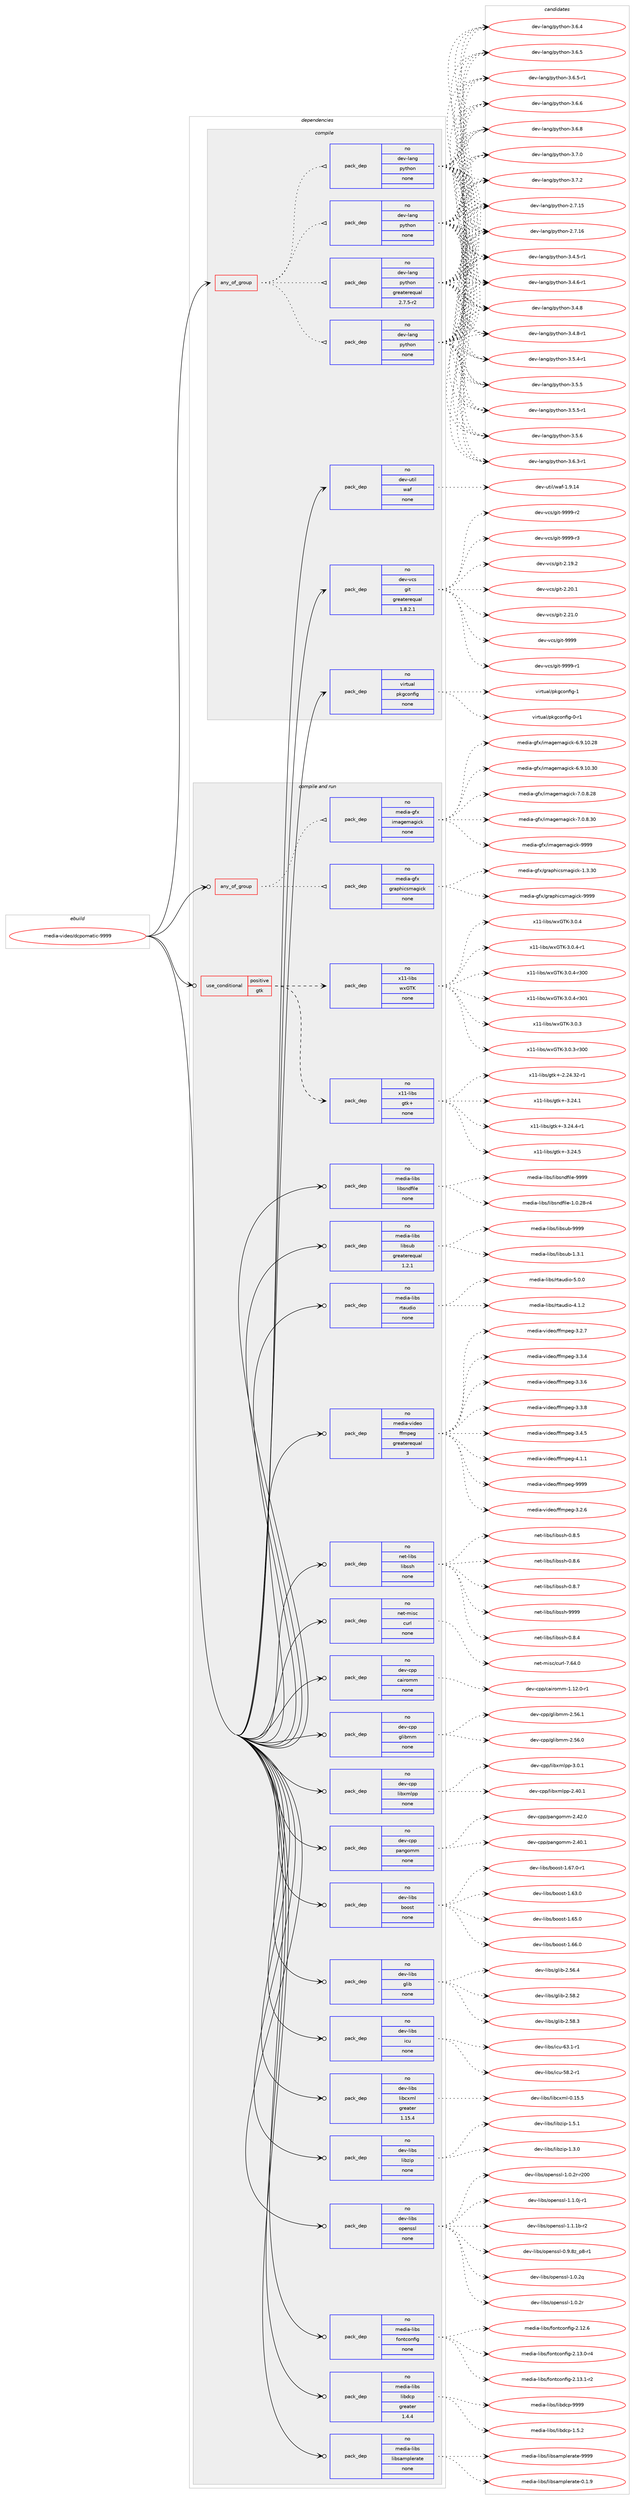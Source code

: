 digraph prolog {

# *************
# Graph options
# *************

newrank=true;
concentrate=true;
compound=true;
graph [rankdir=LR,fontname=Helvetica,fontsize=10,ranksep=1.5];#, ranksep=2.5, nodesep=0.2];
edge  [arrowhead=vee];
node  [fontname=Helvetica,fontsize=10];

# **********
# The ebuild
# **********

subgraph cluster_leftcol {
color=gray;
rank=same;
label=<<i>ebuild</i>>;
id [label="media-video/dcpomatic-9999", color=red, width=4, href="../media-video/dcpomatic-9999.svg"];
}

# ****************
# The dependencies
# ****************

subgraph cluster_midcol {
color=gray;
label=<<i>dependencies</i>>;
subgraph cluster_compile {
fillcolor="#eeeeee";
style=filled;
label=<<i>compile</i>>;
subgraph any25640 {
dependency1635341 [label=<<TABLE BORDER="0" CELLBORDER="1" CELLSPACING="0" CELLPADDING="4"><TR><TD CELLPADDING="10">any_of_group</TD></TR></TABLE>>, shape=none, color=red];subgraph pack1169496 {
dependency1635342 [label=<<TABLE BORDER="0" CELLBORDER="1" CELLSPACING="0" CELLPADDING="4" WIDTH="220"><TR><TD ROWSPAN="6" CELLPADDING="30">pack_dep</TD></TR><TR><TD WIDTH="110">no</TD></TR><TR><TD>dev-lang</TD></TR><TR><TD>python</TD></TR><TR><TD>none</TD></TR><TR><TD></TD></TR></TABLE>>, shape=none, color=blue];
}
dependency1635341:e -> dependency1635342:w [weight=20,style="dotted",arrowhead="oinv"];
subgraph pack1169497 {
dependency1635343 [label=<<TABLE BORDER="0" CELLBORDER="1" CELLSPACING="0" CELLPADDING="4" WIDTH="220"><TR><TD ROWSPAN="6" CELLPADDING="30">pack_dep</TD></TR><TR><TD WIDTH="110">no</TD></TR><TR><TD>dev-lang</TD></TR><TR><TD>python</TD></TR><TR><TD>none</TD></TR><TR><TD></TD></TR></TABLE>>, shape=none, color=blue];
}
dependency1635341:e -> dependency1635343:w [weight=20,style="dotted",arrowhead="oinv"];
subgraph pack1169498 {
dependency1635344 [label=<<TABLE BORDER="0" CELLBORDER="1" CELLSPACING="0" CELLPADDING="4" WIDTH="220"><TR><TD ROWSPAN="6" CELLPADDING="30">pack_dep</TD></TR><TR><TD WIDTH="110">no</TD></TR><TR><TD>dev-lang</TD></TR><TR><TD>python</TD></TR><TR><TD>none</TD></TR><TR><TD></TD></TR></TABLE>>, shape=none, color=blue];
}
dependency1635341:e -> dependency1635344:w [weight=20,style="dotted",arrowhead="oinv"];
subgraph pack1169499 {
dependency1635345 [label=<<TABLE BORDER="0" CELLBORDER="1" CELLSPACING="0" CELLPADDING="4" WIDTH="220"><TR><TD ROWSPAN="6" CELLPADDING="30">pack_dep</TD></TR><TR><TD WIDTH="110">no</TD></TR><TR><TD>dev-lang</TD></TR><TR><TD>python</TD></TR><TR><TD>greaterequal</TD></TR><TR><TD>2.7.5-r2</TD></TR></TABLE>>, shape=none, color=blue];
}
dependency1635341:e -> dependency1635345:w [weight=20,style="dotted",arrowhead="oinv"];
}
id:e -> dependency1635341:w [weight=20,style="solid",arrowhead="vee"];
subgraph pack1169500 {
dependency1635346 [label=<<TABLE BORDER="0" CELLBORDER="1" CELLSPACING="0" CELLPADDING="4" WIDTH="220"><TR><TD ROWSPAN="6" CELLPADDING="30">pack_dep</TD></TR><TR><TD WIDTH="110">no</TD></TR><TR><TD>dev-util</TD></TR><TR><TD>waf</TD></TR><TR><TD>none</TD></TR><TR><TD></TD></TR></TABLE>>, shape=none, color=blue];
}
id:e -> dependency1635346:w [weight=20,style="solid",arrowhead="vee"];
subgraph pack1169501 {
dependency1635347 [label=<<TABLE BORDER="0" CELLBORDER="1" CELLSPACING="0" CELLPADDING="4" WIDTH="220"><TR><TD ROWSPAN="6" CELLPADDING="30">pack_dep</TD></TR><TR><TD WIDTH="110">no</TD></TR><TR><TD>dev-vcs</TD></TR><TR><TD>git</TD></TR><TR><TD>greaterequal</TD></TR><TR><TD>1.8.2.1</TD></TR></TABLE>>, shape=none, color=blue];
}
id:e -> dependency1635347:w [weight=20,style="solid",arrowhead="vee"];
subgraph pack1169502 {
dependency1635348 [label=<<TABLE BORDER="0" CELLBORDER="1" CELLSPACING="0" CELLPADDING="4" WIDTH="220"><TR><TD ROWSPAN="6" CELLPADDING="30">pack_dep</TD></TR><TR><TD WIDTH="110">no</TD></TR><TR><TD>virtual</TD></TR><TR><TD>pkgconfig</TD></TR><TR><TD>none</TD></TR><TR><TD></TD></TR></TABLE>>, shape=none, color=blue];
}
id:e -> dependency1635348:w [weight=20,style="solid",arrowhead="vee"];
}
subgraph cluster_compileandrun {
fillcolor="#eeeeee";
style=filled;
label=<<i>compile and run</i>>;
subgraph any25641 {
dependency1635349 [label=<<TABLE BORDER="0" CELLBORDER="1" CELLSPACING="0" CELLPADDING="4"><TR><TD CELLPADDING="10">any_of_group</TD></TR></TABLE>>, shape=none, color=red];subgraph pack1169503 {
dependency1635350 [label=<<TABLE BORDER="0" CELLBORDER="1" CELLSPACING="0" CELLPADDING="4" WIDTH="220"><TR><TD ROWSPAN="6" CELLPADDING="30">pack_dep</TD></TR><TR><TD WIDTH="110">no</TD></TR><TR><TD>media-gfx</TD></TR><TR><TD>graphicsmagick</TD></TR><TR><TD>none</TD></TR><TR><TD></TD></TR></TABLE>>, shape=none, color=blue];
}
dependency1635349:e -> dependency1635350:w [weight=20,style="dotted",arrowhead="oinv"];
subgraph pack1169504 {
dependency1635351 [label=<<TABLE BORDER="0" CELLBORDER="1" CELLSPACING="0" CELLPADDING="4" WIDTH="220"><TR><TD ROWSPAN="6" CELLPADDING="30">pack_dep</TD></TR><TR><TD WIDTH="110">no</TD></TR><TR><TD>media-gfx</TD></TR><TR><TD>imagemagick</TD></TR><TR><TD>none</TD></TR><TR><TD></TD></TR></TABLE>>, shape=none, color=blue];
}
dependency1635349:e -> dependency1635351:w [weight=20,style="dotted",arrowhead="oinv"];
}
id:e -> dependency1635349:w [weight=20,style="solid",arrowhead="odotvee"];
subgraph cond439435 {
dependency1635352 [label=<<TABLE BORDER="0" CELLBORDER="1" CELLSPACING="0" CELLPADDING="4"><TR><TD ROWSPAN="3" CELLPADDING="10">use_conditional</TD></TR><TR><TD>positive</TD></TR><TR><TD>gtk</TD></TR></TABLE>>, shape=none, color=red];
subgraph pack1169505 {
dependency1635353 [label=<<TABLE BORDER="0" CELLBORDER="1" CELLSPACING="0" CELLPADDING="4" WIDTH="220"><TR><TD ROWSPAN="6" CELLPADDING="30">pack_dep</TD></TR><TR><TD WIDTH="110">no</TD></TR><TR><TD>x11-libs</TD></TR><TR><TD>gtk+</TD></TR><TR><TD>none</TD></TR><TR><TD></TD></TR></TABLE>>, shape=none, color=blue];
}
dependency1635352:e -> dependency1635353:w [weight=20,style="dashed",arrowhead="vee"];
subgraph pack1169506 {
dependency1635354 [label=<<TABLE BORDER="0" CELLBORDER="1" CELLSPACING="0" CELLPADDING="4" WIDTH="220"><TR><TD ROWSPAN="6" CELLPADDING="30">pack_dep</TD></TR><TR><TD WIDTH="110">no</TD></TR><TR><TD>x11-libs</TD></TR><TR><TD>wxGTK</TD></TR><TR><TD>none</TD></TR><TR><TD></TD></TR></TABLE>>, shape=none, color=blue];
}
dependency1635352:e -> dependency1635354:w [weight=20,style="dashed",arrowhead="vee"];
}
id:e -> dependency1635352:w [weight=20,style="solid",arrowhead="odotvee"];
subgraph pack1169507 {
dependency1635355 [label=<<TABLE BORDER="0" CELLBORDER="1" CELLSPACING="0" CELLPADDING="4" WIDTH="220"><TR><TD ROWSPAN="6" CELLPADDING="30">pack_dep</TD></TR><TR><TD WIDTH="110">no</TD></TR><TR><TD>dev-cpp</TD></TR><TR><TD>cairomm</TD></TR><TR><TD>none</TD></TR><TR><TD></TD></TR></TABLE>>, shape=none, color=blue];
}
id:e -> dependency1635355:w [weight=20,style="solid",arrowhead="odotvee"];
subgraph pack1169508 {
dependency1635356 [label=<<TABLE BORDER="0" CELLBORDER="1" CELLSPACING="0" CELLPADDING="4" WIDTH="220"><TR><TD ROWSPAN="6" CELLPADDING="30">pack_dep</TD></TR><TR><TD WIDTH="110">no</TD></TR><TR><TD>dev-cpp</TD></TR><TR><TD>glibmm</TD></TR><TR><TD>none</TD></TR><TR><TD></TD></TR></TABLE>>, shape=none, color=blue];
}
id:e -> dependency1635356:w [weight=20,style="solid",arrowhead="odotvee"];
subgraph pack1169509 {
dependency1635357 [label=<<TABLE BORDER="0" CELLBORDER="1" CELLSPACING="0" CELLPADDING="4" WIDTH="220"><TR><TD ROWSPAN="6" CELLPADDING="30">pack_dep</TD></TR><TR><TD WIDTH="110">no</TD></TR><TR><TD>dev-cpp</TD></TR><TR><TD>libxmlpp</TD></TR><TR><TD>none</TD></TR><TR><TD></TD></TR></TABLE>>, shape=none, color=blue];
}
id:e -> dependency1635357:w [weight=20,style="solid",arrowhead="odotvee"];
subgraph pack1169510 {
dependency1635358 [label=<<TABLE BORDER="0" CELLBORDER="1" CELLSPACING="0" CELLPADDING="4" WIDTH="220"><TR><TD ROWSPAN="6" CELLPADDING="30">pack_dep</TD></TR><TR><TD WIDTH="110">no</TD></TR><TR><TD>dev-cpp</TD></TR><TR><TD>pangomm</TD></TR><TR><TD>none</TD></TR><TR><TD></TD></TR></TABLE>>, shape=none, color=blue];
}
id:e -> dependency1635358:w [weight=20,style="solid",arrowhead="odotvee"];
subgraph pack1169511 {
dependency1635359 [label=<<TABLE BORDER="0" CELLBORDER="1" CELLSPACING="0" CELLPADDING="4" WIDTH="220"><TR><TD ROWSPAN="6" CELLPADDING="30">pack_dep</TD></TR><TR><TD WIDTH="110">no</TD></TR><TR><TD>dev-libs</TD></TR><TR><TD>boost</TD></TR><TR><TD>none</TD></TR><TR><TD></TD></TR></TABLE>>, shape=none, color=blue];
}
id:e -> dependency1635359:w [weight=20,style="solid",arrowhead="odotvee"];
subgraph pack1169512 {
dependency1635360 [label=<<TABLE BORDER="0" CELLBORDER="1" CELLSPACING="0" CELLPADDING="4" WIDTH="220"><TR><TD ROWSPAN="6" CELLPADDING="30">pack_dep</TD></TR><TR><TD WIDTH="110">no</TD></TR><TR><TD>dev-libs</TD></TR><TR><TD>glib</TD></TR><TR><TD>none</TD></TR><TR><TD></TD></TR></TABLE>>, shape=none, color=blue];
}
id:e -> dependency1635360:w [weight=20,style="solid",arrowhead="odotvee"];
subgraph pack1169513 {
dependency1635361 [label=<<TABLE BORDER="0" CELLBORDER="1" CELLSPACING="0" CELLPADDING="4" WIDTH="220"><TR><TD ROWSPAN="6" CELLPADDING="30">pack_dep</TD></TR><TR><TD WIDTH="110">no</TD></TR><TR><TD>dev-libs</TD></TR><TR><TD>icu</TD></TR><TR><TD>none</TD></TR><TR><TD></TD></TR></TABLE>>, shape=none, color=blue];
}
id:e -> dependency1635361:w [weight=20,style="solid",arrowhead="odotvee"];
subgraph pack1169514 {
dependency1635362 [label=<<TABLE BORDER="0" CELLBORDER="1" CELLSPACING="0" CELLPADDING="4" WIDTH="220"><TR><TD ROWSPAN="6" CELLPADDING="30">pack_dep</TD></TR><TR><TD WIDTH="110">no</TD></TR><TR><TD>dev-libs</TD></TR><TR><TD>libcxml</TD></TR><TR><TD>greater</TD></TR><TR><TD>1.15.4</TD></TR></TABLE>>, shape=none, color=blue];
}
id:e -> dependency1635362:w [weight=20,style="solid",arrowhead="odotvee"];
subgraph pack1169515 {
dependency1635363 [label=<<TABLE BORDER="0" CELLBORDER="1" CELLSPACING="0" CELLPADDING="4" WIDTH="220"><TR><TD ROWSPAN="6" CELLPADDING="30">pack_dep</TD></TR><TR><TD WIDTH="110">no</TD></TR><TR><TD>dev-libs</TD></TR><TR><TD>libzip</TD></TR><TR><TD>none</TD></TR><TR><TD></TD></TR></TABLE>>, shape=none, color=blue];
}
id:e -> dependency1635363:w [weight=20,style="solid",arrowhead="odotvee"];
subgraph pack1169516 {
dependency1635364 [label=<<TABLE BORDER="0" CELLBORDER="1" CELLSPACING="0" CELLPADDING="4" WIDTH="220"><TR><TD ROWSPAN="6" CELLPADDING="30">pack_dep</TD></TR><TR><TD WIDTH="110">no</TD></TR><TR><TD>dev-libs</TD></TR><TR><TD>openssl</TD></TR><TR><TD>none</TD></TR><TR><TD></TD></TR></TABLE>>, shape=none, color=blue];
}
id:e -> dependency1635364:w [weight=20,style="solid",arrowhead="odotvee"];
subgraph pack1169517 {
dependency1635365 [label=<<TABLE BORDER="0" CELLBORDER="1" CELLSPACING="0" CELLPADDING="4" WIDTH="220"><TR><TD ROWSPAN="6" CELLPADDING="30">pack_dep</TD></TR><TR><TD WIDTH="110">no</TD></TR><TR><TD>media-libs</TD></TR><TR><TD>fontconfig</TD></TR><TR><TD>none</TD></TR><TR><TD></TD></TR></TABLE>>, shape=none, color=blue];
}
id:e -> dependency1635365:w [weight=20,style="solid",arrowhead="odotvee"];
subgraph pack1169518 {
dependency1635366 [label=<<TABLE BORDER="0" CELLBORDER="1" CELLSPACING="0" CELLPADDING="4" WIDTH="220"><TR><TD ROWSPAN="6" CELLPADDING="30">pack_dep</TD></TR><TR><TD WIDTH="110">no</TD></TR><TR><TD>media-libs</TD></TR><TR><TD>libdcp</TD></TR><TR><TD>greater</TD></TR><TR><TD>1.4.4</TD></TR></TABLE>>, shape=none, color=blue];
}
id:e -> dependency1635366:w [weight=20,style="solid",arrowhead="odotvee"];
subgraph pack1169519 {
dependency1635367 [label=<<TABLE BORDER="0" CELLBORDER="1" CELLSPACING="0" CELLPADDING="4" WIDTH="220"><TR><TD ROWSPAN="6" CELLPADDING="30">pack_dep</TD></TR><TR><TD WIDTH="110">no</TD></TR><TR><TD>media-libs</TD></TR><TR><TD>libsamplerate</TD></TR><TR><TD>none</TD></TR><TR><TD></TD></TR></TABLE>>, shape=none, color=blue];
}
id:e -> dependency1635367:w [weight=20,style="solid",arrowhead="odotvee"];
subgraph pack1169520 {
dependency1635368 [label=<<TABLE BORDER="0" CELLBORDER="1" CELLSPACING="0" CELLPADDING="4" WIDTH="220"><TR><TD ROWSPAN="6" CELLPADDING="30">pack_dep</TD></TR><TR><TD WIDTH="110">no</TD></TR><TR><TD>media-libs</TD></TR><TR><TD>libsndfile</TD></TR><TR><TD>none</TD></TR><TR><TD></TD></TR></TABLE>>, shape=none, color=blue];
}
id:e -> dependency1635368:w [weight=20,style="solid",arrowhead="odotvee"];
subgraph pack1169521 {
dependency1635369 [label=<<TABLE BORDER="0" CELLBORDER="1" CELLSPACING="0" CELLPADDING="4" WIDTH="220"><TR><TD ROWSPAN="6" CELLPADDING="30">pack_dep</TD></TR><TR><TD WIDTH="110">no</TD></TR><TR><TD>media-libs</TD></TR><TR><TD>libsub</TD></TR><TR><TD>greaterequal</TD></TR><TR><TD>1.2.1</TD></TR></TABLE>>, shape=none, color=blue];
}
id:e -> dependency1635369:w [weight=20,style="solid",arrowhead="odotvee"];
subgraph pack1169522 {
dependency1635370 [label=<<TABLE BORDER="0" CELLBORDER="1" CELLSPACING="0" CELLPADDING="4" WIDTH="220"><TR><TD ROWSPAN="6" CELLPADDING="30">pack_dep</TD></TR><TR><TD WIDTH="110">no</TD></TR><TR><TD>media-libs</TD></TR><TR><TD>rtaudio</TD></TR><TR><TD>none</TD></TR><TR><TD></TD></TR></TABLE>>, shape=none, color=blue];
}
id:e -> dependency1635370:w [weight=20,style="solid",arrowhead="odotvee"];
subgraph pack1169523 {
dependency1635371 [label=<<TABLE BORDER="0" CELLBORDER="1" CELLSPACING="0" CELLPADDING="4" WIDTH="220"><TR><TD ROWSPAN="6" CELLPADDING="30">pack_dep</TD></TR><TR><TD WIDTH="110">no</TD></TR><TR><TD>media-video</TD></TR><TR><TD>ffmpeg</TD></TR><TR><TD>greaterequal</TD></TR><TR><TD>3</TD></TR></TABLE>>, shape=none, color=blue];
}
id:e -> dependency1635371:w [weight=20,style="solid",arrowhead="odotvee"];
subgraph pack1169524 {
dependency1635372 [label=<<TABLE BORDER="0" CELLBORDER="1" CELLSPACING="0" CELLPADDING="4" WIDTH="220"><TR><TD ROWSPAN="6" CELLPADDING="30">pack_dep</TD></TR><TR><TD WIDTH="110">no</TD></TR><TR><TD>net-libs</TD></TR><TR><TD>libssh</TD></TR><TR><TD>none</TD></TR><TR><TD></TD></TR></TABLE>>, shape=none, color=blue];
}
id:e -> dependency1635372:w [weight=20,style="solid",arrowhead="odotvee"];
subgraph pack1169525 {
dependency1635373 [label=<<TABLE BORDER="0" CELLBORDER="1" CELLSPACING="0" CELLPADDING="4" WIDTH="220"><TR><TD ROWSPAN="6" CELLPADDING="30">pack_dep</TD></TR><TR><TD WIDTH="110">no</TD></TR><TR><TD>net-misc</TD></TR><TR><TD>curl</TD></TR><TR><TD>none</TD></TR><TR><TD></TD></TR></TABLE>>, shape=none, color=blue];
}
id:e -> dependency1635373:w [weight=20,style="solid",arrowhead="odotvee"];
}
subgraph cluster_run {
fillcolor="#eeeeee";
style=filled;
label=<<i>run</i>>;
}
}

# **************
# The candidates
# **************

subgraph cluster_choices {
rank=same;
color=gray;
label=<<i>candidates</i>>;

subgraph choice1169496 {
color=black;
nodesep=1;
choice10010111845108971101034711212111610411111045504655464953 [label="dev-lang/python-2.7.15", color=red, width=4,href="../dev-lang/python-2.7.15.svg"];
choice10010111845108971101034711212111610411111045504655464954 [label="dev-lang/python-2.7.16", color=red, width=4,href="../dev-lang/python-2.7.16.svg"];
choice1001011184510897110103471121211161041111104551465246534511449 [label="dev-lang/python-3.4.5-r1", color=red, width=4,href="../dev-lang/python-3.4.5-r1.svg"];
choice1001011184510897110103471121211161041111104551465246544511449 [label="dev-lang/python-3.4.6-r1", color=red, width=4,href="../dev-lang/python-3.4.6-r1.svg"];
choice100101118451089711010347112121116104111110455146524656 [label="dev-lang/python-3.4.8", color=red, width=4,href="../dev-lang/python-3.4.8.svg"];
choice1001011184510897110103471121211161041111104551465246564511449 [label="dev-lang/python-3.4.8-r1", color=red, width=4,href="../dev-lang/python-3.4.8-r1.svg"];
choice1001011184510897110103471121211161041111104551465346524511449 [label="dev-lang/python-3.5.4-r1", color=red, width=4,href="../dev-lang/python-3.5.4-r1.svg"];
choice100101118451089711010347112121116104111110455146534653 [label="dev-lang/python-3.5.5", color=red, width=4,href="../dev-lang/python-3.5.5.svg"];
choice1001011184510897110103471121211161041111104551465346534511449 [label="dev-lang/python-3.5.5-r1", color=red, width=4,href="../dev-lang/python-3.5.5-r1.svg"];
choice100101118451089711010347112121116104111110455146534654 [label="dev-lang/python-3.5.6", color=red, width=4,href="../dev-lang/python-3.5.6.svg"];
choice1001011184510897110103471121211161041111104551465446514511449 [label="dev-lang/python-3.6.3-r1", color=red, width=4,href="../dev-lang/python-3.6.3-r1.svg"];
choice100101118451089711010347112121116104111110455146544652 [label="dev-lang/python-3.6.4", color=red, width=4,href="../dev-lang/python-3.6.4.svg"];
choice100101118451089711010347112121116104111110455146544653 [label="dev-lang/python-3.6.5", color=red, width=4,href="../dev-lang/python-3.6.5.svg"];
choice1001011184510897110103471121211161041111104551465446534511449 [label="dev-lang/python-3.6.5-r1", color=red, width=4,href="../dev-lang/python-3.6.5-r1.svg"];
choice100101118451089711010347112121116104111110455146544654 [label="dev-lang/python-3.6.6", color=red, width=4,href="../dev-lang/python-3.6.6.svg"];
choice100101118451089711010347112121116104111110455146544656 [label="dev-lang/python-3.6.8", color=red, width=4,href="../dev-lang/python-3.6.8.svg"];
choice100101118451089711010347112121116104111110455146554648 [label="dev-lang/python-3.7.0", color=red, width=4,href="../dev-lang/python-3.7.0.svg"];
choice100101118451089711010347112121116104111110455146554650 [label="dev-lang/python-3.7.2", color=red, width=4,href="../dev-lang/python-3.7.2.svg"];
dependency1635342:e -> choice10010111845108971101034711212111610411111045504655464953:w [style=dotted,weight="100"];
dependency1635342:e -> choice10010111845108971101034711212111610411111045504655464954:w [style=dotted,weight="100"];
dependency1635342:e -> choice1001011184510897110103471121211161041111104551465246534511449:w [style=dotted,weight="100"];
dependency1635342:e -> choice1001011184510897110103471121211161041111104551465246544511449:w [style=dotted,weight="100"];
dependency1635342:e -> choice100101118451089711010347112121116104111110455146524656:w [style=dotted,weight="100"];
dependency1635342:e -> choice1001011184510897110103471121211161041111104551465246564511449:w [style=dotted,weight="100"];
dependency1635342:e -> choice1001011184510897110103471121211161041111104551465346524511449:w [style=dotted,weight="100"];
dependency1635342:e -> choice100101118451089711010347112121116104111110455146534653:w [style=dotted,weight="100"];
dependency1635342:e -> choice1001011184510897110103471121211161041111104551465346534511449:w [style=dotted,weight="100"];
dependency1635342:e -> choice100101118451089711010347112121116104111110455146534654:w [style=dotted,weight="100"];
dependency1635342:e -> choice1001011184510897110103471121211161041111104551465446514511449:w [style=dotted,weight="100"];
dependency1635342:e -> choice100101118451089711010347112121116104111110455146544652:w [style=dotted,weight="100"];
dependency1635342:e -> choice100101118451089711010347112121116104111110455146544653:w [style=dotted,weight="100"];
dependency1635342:e -> choice1001011184510897110103471121211161041111104551465446534511449:w [style=dotted,weight="100"];
dependency1635342:e -> choice100101118451089711010347112121116104111110455146544654:w [style=dotted,weight="100"];
dependency1635342:e -> choice100101118451089711010347112121116104111110455146544656:w [style=dotted,weight="100"];
dependency1635342:e -> choice100101118451089711010347112121116104111110455146554648:w [style=dotted,weight="100"];
dependency1635342:e -> choice100101118451089711010347112121116104111110455146554650:w [style=dotted,weight="100"];
}
subgraph choice1169497 {
color=black;
nodesep=1;
choice10010111845108971101034711212111610411111045504655464953 [label="dev-lang/python-2.7.15", color=red, width=4,href="../dev-lang/python-2.7.15.svg"];
choice10010111845108971101034711212111610411111045504655464954 [label="dev-lang/python-2.7.16", color=red, width=4,href="../dev-lang/python-2.7.16.svg"];
choice1001011184510897110103471121211161041111104551465246534511449 [label="dev-lang/python-3.4.5-r1", color=red, width=4,href="../dev-lang/python-3.4.5-r1.svg"];
choice1001011184510897110103471121211161041111104551465246544511449 [label="dev-lang/python-3.4.6-r1", color=red, width=4,href="../dev-lang/python-3.4.6-r1.svg"];
choice100101118451089711010347112121116104111110455146524656 [label="dev-lang/python-3.4.8", color=red, width=4,href="../dev-lang/python-3.4.8.svg"];
choice1001011184510897110103471121211161041111104551465246564511449 [label="dev-lang/python-3.4.8-r1", color=red, width=4,href="../dev-lang/python-3.4.8-r1.svg"];
choice1001011184510897110103471121211161041111104551465346524511449 [label="dev-lang/python-3.5.4-r1", color=red, width=4,href="../dev-lang/python-3.5.4-r1.svg"];
choice100101118451089711010347112121116104111110455146534653 [label="dev-lang/python-3.5.5", color=red, width=4,href="../dev-lang/python-3.5.5.svg"];
choice1001011184510897110103471121211161041111104551465346534511449 [label="dev-lang/python-3.5.5-r1", color=red, width=4,href="../dev-lang/python-3.5.5-r1.svg"];
choice100101118451089711010347112121116104111110455146534654 [label="dev-lang/python-3.5.6", color=red, width=4,href="../dev-lang/python-3.5.6.svg"];
choice1001011184510897110103471121211161041111104551465446514511449 [label="dev-lang/python-3.6.3-r1", color=red, width=4,href="../dev-lang/python-3.6.3-r1.svg"];
choice100101118451089711010347112121116104111110455146544652 [label="dev-lang/python-3.6.4", color=red, width=4,href="../dev-lang/python-3.6.4.svg"];
choice100101118451089711010347112121116104111110455146544653 [label="dev-lang/python-3.6.5", color=red, width=4,href="../dev-lang/python-3.6.5.svg"];
choice1001011184510897110103471121211161041111104551465446534511449 [label="dev-lang/python-3.6.5-r1", color=red, width=4,href="../dev-lang/python-3.6.5-r1.svg"];
choice100101118451089711010347112121116104111110455146544654 [label="dev-lang/python-3.6.6", color=red, width=4,href="../dev-lang/python-3.6.6.svg"];
choice100101118451089711010347112121116104111110455146544656 [label="dev-lang/python-3.6.8", color=red, width=4,href="../dev-lang/python-3.6.8.svg"];
choice100101118451089711010347112121116104111110455146554648 [label="dev-lang/python-3.7.0", color=red, width=4,href="../dev-lang/python-3.7.0.svg"];
choice100101118451089711010347112121116104111110455146554650 [label="dev-lang/python-3.7.2", color=red, width=4,href="../dev-lang/python-3.7.2.svg"];
dependency1635343:e -> choice10010111845108971101034711212111610411111045504655464953:w [style=dotted,weight="100"];
dependency1635343:e -> choice10010111845108971101034711212111610411111045504655464954:w [style=dotted,weight="100"];
dependency1635343:e -> choice1001011184510897110103471121211161041111104551465246534511449:w [style=dotted,weight="100"];
dependency1635343:e -> choice1001011184510897110103471121211161041111104551465246544511449:w [style=dotted,weight="100"];
dependency1635343:e -> choice100101118451089711010347112121116104111110455146524656:w [style=dotted,weight="100"];
dependency1635343:e -> choice1001011184510897110103471121211161041111104551465246564511449:w [style=dotted,weight="100"];
dependency1635343:e -> choice1001011184510897110103471121211161041111104551465346524511449:w [style=dotted,weight="100"];
dependency1635343:e -> choice100101118451089711010347112121116104111110455146534653:w [style=dotted,weight="100"];
dependency1635343:e -> choice1001011184510897110103471121211161041111104551465346534511449:w [style=dotted,weight="100"];
dependency1635343:e -> choice100101118451089711010347112121116104111110455146534654:w [style=dotted,weight="100"];
dependency1635343:e -> choice1001011184510897110103471121211161041111104551465446514511449:w [style=dotted,weight="100"];
dependency1635343:e -> choice100101118451089711010347112121116104111110455146544652:w [style=dotted,weight="100"];
dependency1635343:e -> choice100101118451089711010347112121116104111110455146544653:w [style=dotted,weight="100"];
dependency1635343:e -> choice1001011184510897110103471121211161041111104551465446534511449:w [style=dotted,weight="100"];
dependency1635343:e -> choice100101118451089711010347112121116104111110455146544654:w [style=dotted,weight="100"];
dependency1635343:e -> choice100101118451089711010347112121116104111110455146544656:w [style=dotted,weight="100"];
dependency1635343:e -> choice100101118451089711010347112121116104111110455146554648:w [style=dotted,weight="100"];
dependency1635343:e -> choice100101118451089711010347112121116104111110455146554650:w [style=dotted,weight="100"];
}
subgraph choice1169498 {
color=black;
nodesep=1;
choice10010111845108971101034711212111610411111045504655464953 [label="dev-lang/python-2.7.15", color=red, width=4,href="../dev-lang/python-2.7.15.svg"];
choice10010111845108971101034711212111610411111045504655464954 [label="dev-lang/python-2.7.16", color=red, width=4,href="../dev-lang/python-2.7.16.svg"];
choice1001011184510897110103471121211161041111104551465246534511449 [label="dev-lang/python-3.4.5-r1", color=red, width=4,href="../dev-lang/python-3.4.5-r1.svg"];
choice1001011184510897110103471121211161041111104551465246544511449 [label="dev-lang/python-3.4.6-r1", color=red, width=4,href="../dev-lang/python-3.4.6-r1.svg"];
choice100101118451089711010347112121116104111110455146524656 [label="dev-lang/python-3.4.8", color=red, width=4,href="../dev-lang/python-3.4.8.svg"];
choice1001011184510897110103471121211161041111104551465246564511449 [label="dev-lang/python-3.4.8-r1", color=red, width=4,href="../dev-lang/python-3.4.8-r1.svg"];
choice1001011184510897110103471121211161041111104551465346524511449 [label="dev-lang/python-3.5.4-r1", color=red, width=4,href="../dev-lang/python-3.5.4-r1.svg"];
choice100101118451089711010347112121116104111110455146534653 [label="dev-lang/python-3.5.5", color=red, width=4,href="../dev-lang/python-3.5.5.svg"];
choice1001011184510897110103471121211161041111104551465346534511449 [label="dev-lang/python-3.5.5-r1", color=red, width=4,href="../dev-lang/python-3.5.5-r1.svg"];
choice100101118451089711010347112121116104111110455146534654 [label="dev-lang/python-3.5.6", color=red, width=4,href="../dev-lang/python-3.5.6.svg"];
choice1001011184510897110103471121211161041111104551465446514511449 [label="dev-lang/python-3.6.3-r1", color=red, width=4,href="../dev-lang/python-3.6.3-r1.svg"];
choice100101118451089711010347112121116104111110455146544652 [label="dev-lang/python-3.6.4", color=red, width=4,href="../dev-lang/python-3.6.4.svg"];
choice100101118451089711010347112121116104111110455146544653 [label="dev-lang/python-3.6.5", color=red, width=4,href="../dev-lang/python-3.6.5.svg"];
choice1001011184510897110103471121211161041111104551465446534511449 [label="dev-lang/python-3.6.5-r1", color=red, width=4,href="../dev-lang/python-3.6.5-r1.svg"];
choice100101118451089711010347112121116104111110455146544654 [label="dev-lang/python-3.6.6", color=red, width=4,href="../dev-lang/python-3.6.6.svg"];
choice100101118451089711010347112121116104111110455146544656 [label="dev-lang/python-3.6.8", color=red, width=4,href="../dev-lang/python-3.6.8.svg"];
choice100101118451089711010347112121116104111110455146554648 [label="dev-lang/python-3.7.0", color=red, width=4,href="../dev-lang/python-3.7.0.svg"];
choice100101118451089711010347112121116104111110455146554650 [label="dev-lang/python-3.7.2", color=red, width=4,href="../dev-lang/python-3.7.2.svg"];
dependency1635344:e -> choice10010111845108971101034711212111610411111045504655464953:w [style=dotted,weight="100"];
dependency1635344:e -> choice10010111845108971101034711212111610411111045504655464954:w [style=dotted,weight="100"];
dependency1635344:e -> choice1001011184510897110103471121211161041111104551465246534511449:w [style=dotted,weight="100"];
dependency1635344:e -> choice1001011184510897110103471121211161041111104551465246544511449:w [style=dotted,weight="100"];
dependency1635344:e -> choice100101118451089711010347112121116104111110455146524656:w [style=dotted,weight="100"];
dependency1635344:e -> choice1001011184510897110103471121211161041111104551465246564511449:w [style=dotted,weight="100"];
dependency1635344:e -> choice1001011184510897110103471121211161041111104551465346524511449:w [style=dotted,weight="100"];
dependency1635344:e -> choice100101118451089711010347112121116104111110455146534653:w [style=dotted,weight="100"];
dependency1635344:e -> choice1001011184510897110103471121211161041111104551465346534511449:w [style=dotted,weight="100"];
dependency1635344:e -> choice100101118451089711010347112121116104111110455146534654:w [style=dotted,weight="100"];
dependency1635344:e -> choice1001011184510897110103471121211161041111104551465446514511449:w [style=dotted,weight="100"];
dependency1635344:e -> choice100101118451089711010347112121116104111110455146544652:w [style=dotted,weight="100"];
dependency1635344:e -> choice100101118451089711010347112121116104111110455146544653:w [style=dotted,weight="100"];
dependency1635344:e -> choice1001011184510897110103471121211161041111104551465446534511449:w [style=dotted,weight="100"];
dependency1635344:e -> choice100101118451089711010347112121116104111110455146544654:w [style=dotted,weight="100"];
dependency1635344:e -> choice100101118451089711010347112121116104111110455146544656:w [style=dotted,weight="100"];
dependency1635344:e -> choice100101118451089711010347112121116104111110455146554648:w [style=dotted,weight="100"];
dependency1635344:e -> choice100101118451089711010347112121116104111110455146554650:w [style=dotted,weight="100"];
}
subgraph choice1169499 {
color=black;
nodesep=1;
choice10010111845108971101034711212111610411111045504655464953 [label="dev-lang/python-2.7.15", color=red, width=4,href="../dev-lang/python-2.7.15.svg"];
choice10010111845108971101034711212111610411111045504655464954 [label="dev-lang/python-2.7.16", color=red, width=4,href="../dev-lang/python-2.7.16.svg"];
choice1001011184510897110103471121211161041111104551465246534511449 [label="dev-lang/python-3.4.5-r1", color=red, width=4,href="../dev-lang/python-3.4.5-r1.svg"];
choice1001011184510897110103471121211161041111104551465246544511449 [label="dev-lang/python-3.4.6-r1", color=red, width=4,href="../dev-lang/python-3.4.6-r1.svg"];
choice100101118451089711010347112121116104111110455146524656 [label="dev-lang/python-3.4.8", color=red, width=4,href="../dev-lang/python-3.4.8.svg"];
choice1001011184510897110103471121211161041111104551465246564511449 [label="dev-lang/python-3.4.8-r1", color=red, width=4,href="../dev-lang/python-3.4.8-r1.svg"];
choice1001011184510897110103471121211161041111104551465346524511449 [label="dev-lang/python-3.5.4-r1", color=red, width=4,href="../dev-lang/python-3.5.4-r1.svg"];
choice100101118451089711010347112121116104111110455146534653 [label="dev-lang/python-3.5.5", color=red, width=4,href="../dev-lang/python-3.5.5.svg"];
choice1001011184510897110103471121211161041111104551465346534511449 [label="dev-lang/python-3.5.5-r1", color=red, width=4,href="../dev-lang/python-3.5.5-r1.svg"];
choice100101118451089711010347112121116104111110455146534654 [label="dev-lang/python-3.5.6", color=red, width=4,href="../dev-lang/python-3.5.6.svg"];
choice1001011184510897110103471121211161041111104551465446514511449 [label="dev-lang/python-3.6.3-r1", color=red, width=4,href="../dev-lang/python-3.6.3-r1.svg"];
choice100101118451089711010347112121116104111110455146544652 [label="dev-lang/python-3.6.4", color=red, width=4,href="../dev-lang/python-3.6.4.svg"];
choice100101118451089711010347112121116104111110455146544653 [label="dev-lang/python-3.6.5", color=red, width=4,href="../dev-lang/python-3.6.5.svg"];
choice1001011184510897110103471121211161041111104551465446534511449 [label="dev-lang/python-3.6.5-r1", color=red, width=4,href="../dev-lang/python-3.6.5-r1.svg"];
choice100101118451089711010347112121116104111110455146544654 [label="dev-lang/python-3.6.6", color=red, width=4,href="../dev-lang/python-3.6.6.svg"];
choice100101118451089711010347112121116104111110455146544656 [label="dev-lang/python-3.6.8", color=red, width=4,href="../dev-lang/python-3.6.8.svg"];
choice100101118451089711010347112121116104111110455146554648 [label="dev-lang/python-3.7.0", color=red, width=4,href="../dev-lang/python-3.7.0.svg"];
choice100101118451089711010347112121116104111110455146554650 [label="dev-lang/python-3.7.2", color=red, width=4,href="../dev-lang/python-3.7.2.svg"];
dependency1635345:e -> choice10010111845108971101034711212111610411111045504655464953:w [style=dotted,weight="100"];
dependency1635345:e -> choice10010111845108971101034711212111610411111045504655464954:w [style=dotted,weight="100"];
dependency1635345:e -> choice1001011184510897110103471121211161041111104551465246534511449:w [style=dotted,weight="100"];
dependency1635345:e -> choice1001011184510897110103471121211161041111104551465246544511449:w [style=dotted,weight="100"];
dependency1635345:e -> choice100101118451089711010347112121116104111110455146524656:w [style=dotted,weight="100"];
dependency1635345:e -> choice1001011184510897110103471121211161041111104551465246564511449:w [style=dotted,weight="100"];
dependency1635345:e -> choice1001011184510897110103471121211161041111104551465346524511449:w [style=dotted,weight="100"];
dependency1635345:e -> choice100101118451089711010347112121116104111110455146534653:w [style=dotted,weight="100"];
dependency1635345:e -> choice1001011184510897110103471121211161041111104551465346534511449:w [style=dotted,weight="100"];
dependency1635345:e -> choice100101118451089711010347112121116104111110455146534654:w [style=dotted,weight="100"];
dependency1635345:e -> choice1001011184510897110103471121211161041111104551465446514511449:w [style=dotted,weight="100"];
dependency1635345:e -> choice100101118451089711010347112121116104111110455146544652:w [style=dotted,weight="100"];
dependency1635345:e -> choice100101118451089711010347112121116104111110455146544653:w [style=dotted,weight="100"];
dependency1635345:e -> choice1001011184510897110103471121211161041111104551465446534511449:w [style=dotted,weight="100"];
dependency1635345:e -> choice100101118451089711010347112121116104111110455146544654:w [style=dotted,weight="100"];
dependency1635345:e -> choice100101118451089711010347112121116104111110455146544656:w [style=dotted,weight="100"];
dependency1635345:e -> choice100101118451089711010347112121116104111110455146554648:w [style=dotted,weight="100"];
dependency1635345:e -> choice100101118451089711010347112121116104111110455146554650:w [style=dotted,weight="100"];
}
subgraph choice1169500 {
color=black;
nodesep=1;
choice10010111845117116105108471199710245494657464952 [label="dev-util/waf-1.9.14", color=red, width=4,href="../dev-util/waf-1.9.14.svg"];
dependency1635346:e -> choice10010111845117116105108471199710245494657464952:w [style=dotted,weight="100"];
}
subgraph choice1169501 {
color=black;
nodesep=1;
choice10010111845118991154710310511645504649574650 [label="dev-vcs/git-2.19.2", color=red, width=4,href="../dev-vcs/git-2.19.2.svg"];
choice10010111845118991154710310511645504650484649 [label="dev-vcs/git-2.20.1", color=red, width=4,href="../dev-vcs/git-2.20.1.svg"];
choice10010111845118991154710310511645504650494648 [label="dev-vcs/git-2.21.0", color=red, width=4,href="../dev-vcs/git-2.21.0.svg"];
choice1001011184511899115471031051164557575757 [label="dev-vcs/git-9999", color=red, width=4,href="../dev-vcs/git-9999.svg"];
choice10010111845118991154710310511645575757574511449 [label="dev-vcs/git-9999-r1", color=red, width=4,href="../dev-vcs/git-9999-r1.svg"];
choice10010111845118991154710310511645575757574511450 [label="dev-vcs/git-9999-r2", color=red, width=4,href="../dev-vcs/git-9999-r2.svg"];
choice10010111845118991154710310511645575757574511451 [label="dev-vcs/git-9999-r3", color=red, width=4,href="../dev-vcs/git-9999-r3.svg"];
dependency1635347:e -> choice10010111845118991154710310511645504649574650:w [style=dotted,weight="100"];
dependency1635347:e -> choice10010111845118991154710310511645504650484649:w [style=dotted,weight="100"];
dependency1635347:e -> choice10010111845118991154710310511645504650494648:w [style=dotted,weight="100"];
dependency1635347:e -> choice1001011184511899115471031051164557575757:w [style=dotted,weight="100"];
dependency1635347:e -> choice10010111845118991154710310511645575757574511449:w [style=dotted,weight="100"];
dependency1635347:e -> choice10010111845118991154710310511645575757574511450:w [style=dotted,weight="100"];
dependency1635347:e -> choice10010111845118991154710310511645575757574511451:w [style=dotted,weight="100"];
}
subgraph choice1169502 {
color=black;
nodesep=1;
choice11810511411611797108471121071039911111010210510345484511449 [label="virtual/pkgconfig-0-r1", color=red, width=4,href="../virtual/pkgconfig-0-r1.svg"];
choice1181051141161179710847112107103991111101021051034549 [label="virtual/pkgconfig-1", color=red, width=4,href="../virtual/pkgconfig-1.svg"];
dependency1635348:e -> choice11810511411611797108471121071039911111010210510345484511449:w [style=dotted,weight="100"];
dependency1635348:e -> choice1181051141161179710847112107103991111101021051034549:w [style=dotted,weight="100"];
}
subgraph choice1169503 {
color=black;
nodesep=1;
choice1091011001059745103102120471031149711210410599115109971031059910745494651465148 [label="media-gfx/graphicsmagick-1.3.30", color=red, width=4,href="../media-gfx/graphicsmagick-1.3.30.svg"];
choice109101100105974510310212047103114971121041059911510997103105991074557575757 [label="media-gfx/graphicsmagick-9999", color=red, width=4,href="../media-gfx/graphicsmagick-9999.svg"];
dependency1635350:e -> choice1091011001059745103102120471031149711210410599115109971031059910745494651465148:w [style=dotted,weight="100"];
dependency1635350:e -> choice109101100105974510310212047103114971121041059911510997103105991074557575757:w [style=dotted,weight="100"];
}
subgraph choice1169504 {
color=black;
nodesep=1;
choice10910110010597451031021204710510997103101109971031059910745544657464948465056 [label="media-gfx/imagemagick-6.9.10.28", color=red, width=4,href="../media-gfx/imagemagick-6.9.10.28.svg"];
choice10910110010597451031021204710510997103101109971031059910745544657464948465148 [label="media-gfx/imagemagick-6.9.10.30", color=red, width=4,href="../media-gfx/imagemagick-6.9.10.30.svg"];
choice109101100105974510310212047105109971031011099710310599107455546484656465056 [label="media-gfx/imagemagick-7.0.8.28", color=red, width=4,href="../media-gfx/imagemagick-7.0.8.28.svg"];
choice109101100105974510310212047105109971031011099710310599107455546484656465148 [label="media-gfx/imagemagick-7.0.8.30", color=red, width=4,href="../media-gfx/imagemagick-7.0.8.30.svg"];
choice1091011001059745103102120471051099710310110997103105991074557575757 [label="media-gfx/imagemagick-9999", color=red, width=4,href="../media-gfx/imagemagick-9999.svg"];
dependency1635351:e -> choice10910110010597451031021204710510997103101109971031059910745544657464948465056:w [style=dotted,weight="100"];
dependency1635351:e -> choice10910110010597451031021204710510997103101109971031059910745544657464948465148:w [style=dotted,weight="100"];
dependency1635351:e -> choice109101100105974510310212047105109971031011099710310599107455546484656465056:w [style=dotted,weight="100"];
dependency1635351:e -> choice109101100105974510310212047105109971031011099710310599107455546484656465148:w [style=dotted,weight="100"];
dependency1635351:e -> choice1091011001059745103102120471051099710310110997103105991074557575757:w [style=dotted,weight="100"];
}
subgraph choice1169505 {
color=black;
nodesep=1;
choice12049494510810598115471031161074345504650524651504511449 [label="x11-libs/gtk+-2.24.32-r1", color=red, width=4,href="../x11-libs/gtk+-2.24.32-r1.svg"];
choice12049494510810598115471031161074345514650524649 [label="x11-libs/gtk+-3.24.1", color=red, width=4,href="../x11-libs/gtk+-3.24.1.svg"];
choice120494945108105981154710311610743455146505246524511449 [label="x11-libs/gtk+-3.24.4-r1", color=red, width=4,href="../x11-libs/gtk+-3.24.4-r1.svg"];
choice12049494510810598115471031161074345514650524653 [label="x11-libs/gtk+-3.24.5", color=red, width=4,href="../x11-libs/gtk+-3.24.5.svg"];
dependency1635353:e -> choice12049494510810598115471031161074345504650524651504511449:w [style=dotted,weight="100"];
dependency1635353:e -> choice12049494510810598115471031161074345514650524649:w [style=dotted,weight="100"];
dependency1635353:e -> choice120494945108105981154710311610743455146505246524511449:w [style=dotted,weight="100"];
dependency1635353:e -> choice12049494510810598115471031161074345514650524653:w [style=dotted,weight="100"];
}
subgraph choice1169506 {
color=black;
nodesep=1;
choice1204949451081059811547119120718475455146484651 [label="x11-libs/wxGTK-3.0.3", color=red, width=4,href="../x11-libs/wxGTK-3.0.3.svg"];
choice120494945108105981154711912071847545514648465145114514848 [label="x11-libs/wxGTK-3.0.3-r300", color=red, width=4,href="../x11-libs/wxGTK-3.0.3-r300.svg"];
choice1204949451081059811547119120718475455146484652 [label="x11-libs/wxGTK-3.0.4", color=red, width=4,href="../x11-libs/wxGTK-3.0.4.svg"];
choice12049494510810598115471191207184754551464846524511449 [label="x11-libs/wxGTK-3.0.4-r1", color=red, width=4,href="../x11-libs/wxGTK-3.0.4-r1.svg"];
choice120494945108105981154711912071847545514648465245114514848 [label="x11-libs/wxGTK-3.0.4-r300", color=red, width=4,href="../x11-libs/wxGTK-3.0.4-r300.svg"];
choice120494945108105981154711912071847545514648465245114514849 [label="x11-libs/wxGTK-3.0.4-r301", color=red, width=4,href="../x11-libs/wxGTK-3.0.4-r301.svg"];
dependency1635354:e -> choice1204949451081059811547119120718475455146484651:w [style=dotted,weight="100"];
dependency1635354:e -> choice120494945108105981154711912071847545514648465145114514848:w [style=dotted,weight="100"];
dependency1635354:e -> choice1204949451081059811547119120718475455146484652:w [style=dotted,weight="100"];
dependency1635354:e -> choice12049494510810598115471191207184754551464846524511449:w [style=dotted,weight="100"];
dependency1635354:e -> choice120494945108105981154711912071847545514648465245114514848:w [style=dotted,weight="100"];
dependency1635354:e -> choice120494945108105981154711912071847545514648465245114514849:w [style=dotted,weight="100"];
}
subgraph choice1169507 {
color=black;
nodesep=1;
choice1001011184599112112479997105114111109109454946495046484511449 [label="dev-cpp/cairomm-1.12.0-r1", color=red, width=4,href="../dev-cpp/cairomm-1.12.0-r1.svg"];
dependency1635355:e -> choice1001011184599112112479997105114111109109454946495046484511449:w [style=dotted,weight="100"];
}
subgraph choice1169508 {
color=black;
nodesep=1;
choice1001011184599112112471031081059810910945504653544648 [label="dev-cpp/glibmm-2.56.0", color=red, width=4,href="../dev-cpp/glibmm-2.56.0.svg"];
choice1001011184599112112471031081059810910945504653544649 [label="dev-cpp/glibmm-2.56.1", color=red, width=4,href="../dev-cpp/glibmm-2.56.1.svg"];
dependency1635356:e -> choice1001011184599112112471031081059810910945504653544648:w [style=dotted,weight="100"];
dependency1635356:e -> choice1001011184599112112471031081059810910945504653544649:w [style=dotted,weight="100"];
}
subgraph choice1169509 {
color=black;
nodesep=1;
choice1001011184599112112471081059812010910811211245504652484649 [label="dev-cpp/libxmlpp-2.40.1", color=red, width=4,href="../dev-cpp/libxmlpp-2.40.1.svg"];
choice10010111845991121124710810598120109108112112455146484649 [label="dev-cpp/libxmlpp-3.0.1", color=red, width=4,href="../dev-cpp/libxmlpp-3.0.1.svg"];
dependency1635357:e -> choice1001011184599112112471081059812010910811211245504652484649:w [style=dotted,weight="100"];
dependency1635357:e -> choice10010111845991121124710810598120109108112112455146484649:w [style=dotted,weight="100"];
}
subgraph choice1169510 {
color=black;
nodesep=1;
choice1001011184599112112471129711010311110910945504652484649 [label="dev-cpp/pangomm-2.40.1", color=red, width=4,href="../dev-cpp/pangomm-2.40.1.svg"];
choice1001011184599112112471129711010311110910945504652504648 [label="dev-cpp/pangomm-2.42.0", color=red, width=4,href="../dev-cpp/pangomm-2.42.0.svg"];
dependency1635358:e -> choice1001011184599112112471129711010311110910945504652484649:w [style=dotted,weight="100"];
dependency1635358:e -> choice1001011184599112112471129711010311110910945504652504648:w [style=dotted,weight="100"];
}
subgraph choice1169511 {
color=black;
nodesep=1;
choice1001011184510810598115479811111111511645494654514648 [label="dev-libs/boost-1.63.0", color=red, width=4,href="../dev-libs/boost-1.63.0.svg"];
choice1001011184510810598115479811111111511645494654534648 [label="dev-libs/boost-1.65.0", color=red, width=4,href="../dev-libs/boost-1.65.0.svg"];
choice1001011184510810598115479811111111511645494654544648 [label="dev-libs/boost-1.66.0", color=red, width=4,href="../dev-libs/boost-1.66.0.svg"];
choice10010111845108105981154798111111115116454946545546484511449 [label="dev-libs/boost-1.67.0-r1", color=red, width=4,href="../dev-libs/boost-1.67.0-r1.svg"];
dependency1635359:e -> choice1001011184510810598115479811111111511645494654514648:w [style=dotted,weight="100"];
dependency1635359:e -> choice1001011184510810598115479811111111511645494654534648:w [style=dotted,weight="100"];
dependency1635359:e -> choice1001011184510810598115479811111111511645494654544648:w [style=dotted,weight="100"];
dependency1635359:e -> choice10010111845108105981154798111111115116454946545546484511449:w [style=dotted,weight="100"];
}
subgraph choice1169512 {
color=black;
nodesep=1;
choice1001011184510810598115471031081059845504653544652 [label="dev-libs/glib-2.56.4", color=red, width=4,href="../dev-libs/glib-2.56.4.svg"];
choice1001011184510810598115471031081059845504653564650 [label="dev-libs/glib-2.58.2", color=red, width=4,href="../dev-libs/glib-2.58.2.svg"];
choice1001011184510810598115471031081059845504653564651 [label="dev-libs/glib-2.58.3", color=red, width=4,href="../dev-libs/glib-2.58.3.svg"];
dependency1635360:e -> choice1001011184510810598115471031081059845504653544652:w [style=dotted,weight="100"];
dependency1635360:e -> choice1001011184510810598115471031081059845504653564650:w [style=dotted,weight="100"];
dependency1635360:e -> choice1001011184510810598115471031081059845504653564651:w [style=dotted,weight="100"];
}
subgraph choice1169513 {
color=black;
nodesep=1;
choice1001011184510810598115471059911745535646504511449 [label="dev-libs/icu-58.2-r1", color=red, width=4,href="../dev-libs/icu-58.2-r1.svg"];
choice1001011184510810598115471059911745545146494511449 [label="dev-libs/icu-63.1-r1", color=red, width=4,href="../dev-libs/icu-63.1-r1.svg"];
dependency1635361:e -> choice1001011184510810598115471059911745535646504511449:w [style=dotted,weight="100"];
dependency1635361:e -> choice1001011184510810598115471059911745545146494511449:w [style=dotted,weight="100"];
}
subgraph choice1169514 {
color=black;
nodesep=1;
choice100101118451081059811547108105989912010910845484649534653 [label="dev-libs/libcxml-0.15.5", color=red, width=4,href="../dev-libs/libcxml-0.15.5.svg"];
dependency1635362:e -> choice100101118451081059811547108105989912010910845484649534653:w [style=dotted,weight="100"];
}
subgraph choice1169515 {
color=black;
nodesep=1;
choice10010111845108105981154710810598122105112454946514648 [label="dev-libs/libzip-1.3.0", color=red, width=4,href="../dev-libs/libzip-1.3.0.svg"];
choice10010111845108105981154710810598122105112454946534649 [label="dev-libs/libzip-1.5.1", color=red, width=4,href="../dev-libs/libzip-1.5.1.svg"];
dependency1635363:e -> choice10010111845108105981154710810598122105112454946514648:w [style=dotted,weight="100"];
dependency1635363:e -> choice10010111845108105981154710810598122105112454946534649:w [style=dotted,weight="100"];
}
subgraph choice1169516 {
color=black;
nodesep=1;
choice10010111845108105981154711111210111011511510845484657465612295112564511449 [label="dev-libs/openssl-0.9.8z_p8-r1", color=red, width=4,href="../dev-libs/openssl-0.9.8z_p8-r1.svg"];
choice100101118451081059811547111112101110115115108454946484650113 [label="dev-libs/openssl-1.0.2q", color=red, width=4,href="../dev-libs/openssl-1.0.2q.svg"];
choice100101118451081059811547111112101110115115108454946484650114 [label="dev-libs/openssl-1.0.2r", color=red, width=4,href="../dev-libs/openssl-1.0.2r.svg"];
choice10010111845108105981154711111210111011511510845494648465011445114504848 [label="dev-libs/openssl-1.0.2r-r200", color=red, width=4,href="../dev-libs/openssl-1.0.2r-r200.svg"];
choice1001011184510810598115471111121011101151151084549464946481064511449 [label="dev-libs/openssl-1.1.0j-r1", color=red, width=4,href="../dev-libs/openssl-1.1.0j-r1.svg"];
choice100101118451081059811547111112101110115115108454946494649984511450 [label="dev-libs/openssl-1.1.1b-r2", color=red, width=4,href="../dev-libs/openssl-1.1.1b-r2.svg"];
dependency1635364:e -> choice10010111845108105981154711111210111011511510845484657465612295112564511449:w [style=dotted,weight="100"];
dependency1635364:e -> choice100101118451081059811547111112101110115115108454946484650113:w [style=dotted,weight="100"];
dependency1635364:e -> choice100101118451081059811547111112101110115115108454946484650114:w [style=dotted,weight="100"];
dependency1635364:e -> choice10010111845108105981154711111210111011511510845494648465011445114504848:w [style=dotted,weight="100"];
dependency1635364:e -> choice1001011184510810598115471111121011101151151084549464946481064511449:w [style=dotted,weight="100"];
dependency1635364:e -> choice100101118451081059811547111112101110115115108454946494649984511450:w [style=dotted,weight="100"];
}
subgraph choice1169517 {
color=black;
nodesep=1;
choice109101100105974510810598115471021111101169911111010210510345504649504654 [label="media-libs/fontconfig-2.12.6", color=red, width=4,href="../media-libs/fontconfig-2.12.6.svg"];
choice1091011001059745108105981154710211111011699111110102105103455046495146484511452 [label="media-libs/fontconfig-2.13.0-r4", color=red, width=4,href="../media-libs/fontconfig-2.13.0-r4.svg"];
choice1091011001059745108105981154710211111011699111110102105103455046495146494511450 [label="media-libs/fontconfig-2.13.1-r2", color=red, width=4,href="../media-libs/fontconfig-2.13.1-r2.svg"];
dependency1635365:e -> choice109101100105974510810598115471021111101169911111010210510345504649504654:w [style=dotted,weight="100"];
dependency1635365:e -> choice1091011001059745108105981154710211111011699111110102105103455046495146484511452:w [style=dotted,weight="100"];
dependency1635365:e -> choice1091011001059745108105981154710211111011699111110102105103455046495146494511450:w [style=dotted,weight="100"];
}
subgraph choice1169518 {
color=black;
nodesep=1;
choice109101100105974510810598115471081059810099112454946534650 [label="media-libs/libdcp-1.5.2", color=red, width=4,href="../media-libs/libdcp-1.5.2.svg"];
choice1091011001059745108105981154710810598100991124557575757 [label="media-libs/libdcp-9999", color=red, width=4,href="../media-libs/libdcp-9999.svg"];
dependency1635366:e -> choice109101100105974510810598115471081059810099112454946534650:w [style=dotted,weight="100"];
dependency1635366:e -> choice1091011001059745108105981154710810598100991124557575757:w [style=dotted,weight="100"];
}
subgraph choice1169519 {
color=black;
nodesep=1;
choice10910110010597451081059811547108105981159710911210810111497116101454846494657 [label="media-libs/libsamplerate-0.1.9", color=red, width=4,href="../media-libs/libsamplerate-0.1.9.svg"];
choice109101100105974510810598115471081059811597109112108101114971161014557575757 [label="media-libs/libsamplerate-9999", color=red, width=4,href="../media-libs/libsamplerate-9999.svg"];
dependency1635367:e -> choice10910110010597451081059811547108105981159710911210810111497116101454846494657:w [style=dotted,weight="100"];
dependency1635367:e -> choice109101100105974510810598115471081059811597109112108101114971161014557575757:w [style=dotted,weight="100"];
}
subgraph choice1169520 {
color=black;
nodesep=1;
choice1091011001059745108105981154710810598115110100102105108101454946484650564511452 [label="media-libs/libsndfile-1.0.28-r4", color=red, width=4,href="../media-libs/libsndfile-1.0.28-r4.svg"];
choice10910110010597451081059811547108105981151101001021051081014557575757 [label="media-libs/libsndfile-9999", color=red, width=4,href="../media-libs/libsndfile-9999.svg"];
dependency1635368:e -> choice1091011001059745108105981154710810598115110100102105108101454946484650564511452:w [style=dotted,weight="100"];
dependency1635368:e -> choice10910110010597451081059811547108105981151101001021051081014557575757:w [style=dotted,weight="100"];
}
subgraph choice1169521 {
color=black;
nodesep=1;
choice109101100105974510810598115471081059811511798454946514649 [label="media-libs/libsub-1.3.1", color=red, width=4,href="../media-libs/libsub-1.3.1.svg"];
choice1091011001059745108105981154710810598115117984557575757 [label="media-libs/libsub-9999", color=red, width=4,href="../media-libs/libsub-9999.svg"];
dependency1635369:e -> choice109101100105974510810598115471081059811511798454946514649:w [style=dotted,weight="100"];
dependency1635369:e -> choice1091011001059745108105981154710810598115117984557575757:w [style=dotted,weight="100"];
}
subgraph choice1169522 {
color=black;
nodesep=1;
choice1091011001059745108105981154711411697117100105111455246494650 [label="media-libs/rtaudio-4.1.2", color=red, width=4,href="../media-libs/rtaudio-4.1.2.svg"];
choice1091011001059745108105981154711411697117100105111455346484648 [label="media-libs/rtaudio-5.0.0", color=red, width=4,href="../media-libs/rtaudio-5.0.0.svg"];
dependency1635370:e -> choice1091011001059745108105981154711411697117100105111455246494650:w [style=dotted,weight="100"];
dependency1635370:e -> choice1091011001059745108105981154711411697117100105111455346484648:w [style=dotted,weight="100"];
}
subgraph choice1169523 {
color=black;
nodesep=1;
choice109101100105974511810510010111147102102109112101103455146504654 [label="media-video/ffmpeg-3.2.6", color=red, width=4,href="../media-video/ffmpeg-3.2.6.svg"];
choice109101100105974511810510010111147102102109112101103455146504655 [label="media-video/ffmpeg-3.2.7", color=red, width=4,href="../media-video/ffmpeg-3.2.7.svg"];
choice109101100105974511810510010111147102102109112101103455146514652 [label="media-video/ffmpeg-3.3.4", color=red, width=4,href="../media-video/ffmpeg-3.3.4.svg"];
choice109101100105974511810510010111147102102109112101103455146514654 [label="media-video/ffmpeg-3.3.6", color=red, width=4,href="../media-video/ffmpeg-3.3.6.svg"];
choice109101100105974511810510010111147102102109112101103455146514656 [label="media-video/ffmpeg-3.3.8", color=red, width=4,href="../media-video/ffmpeg-3.3.8.svg"];
choice109101100105974511810510010111147102102109112101103455146524653 [label="media-video/ffmpeg-3.4.5", color=red, width=4,href="../media-video/ffmpeg-3.4.5.svg"];
choice109101100105974511810510010111147102102109112101103455246494649 [label="media-video/ffmpeg-4.1.1", color=red, width=4,href="../media-video/ffmpeg-4.1.1.svg"];
choice1091011001059745118105100101111471021021091121011034557575757 [label="media-video/ffmpeg-9999", color=red, width=4,href="../media-video/ffmpeg-9999.svg"];
dependency1635371:e -> choice109101100105974511810510010111147102102109112101103455146504654:w [style=dotted,weight="100"];
dependency1635371:e -> choice109101100105974511810510010111147102102109112101103455146504655:w [style=dotted,weight="100"];
dependency1635371:e -> choice109101100105974511810510010111147102102109112101103455146514652:w [style=dotted,weight="100"];
dependency1635371:e -> choice109101100105974511810510010111147102102109112101103455146514654:w [style=dotted,weight="100"];
dependency1635371:e -> choice109101100105974511810510010111147102102109112101103455146514656:w [style=dotted,weight="100"];
dependency1635371:e -> choice109101100105974511810510010111147102102109112101103455146524653:w [style=dotted,weight="100"];
dependency1635371:e -> choice109101100105974511810510010111147102102109112101103455246494649:w [style=dotted,weight="100"];
dependency1635371:e -> choice1091011001059745118105100101111471021021091121011034557575757:w [style=dotted,weight="100"];
}
subgraph choice1169524 {
color=black;
nodesep=1;
choice11010111645108105981154710810598115115104454846564652 [label="net-libs/libssh-0.8.4", color=red, width=4,href="../net-libs/libssh-0.8.4.svg"];
choice11010111645108105981154710810598115115104454846564653 [label="net-libs/libssh-0.8.5", color=red, width=4,href="../net-libs/libssh-0.8.5.svg"];
choice11010111645108105981154710810598115115104454846564654 [label="net-libs/libssh-0.8.6", color=red, width=4,href="../net-libs/libssh-0.8.6.svg"];
choice11010111645108105981154710810598115115104454846564655 [label="net-libs/libssh-0.8.7", color=red, width=4,href="../net-libs/libssh-0.8.7.svg"];
choice110101116451081059811547108105981151151044557575757 [label="net-libs/libssh-9999", color=red, width=4,href="../net-libs/libssh-9999.svg"];
dependency1635372:e -> choice11010111645108105981154710810598115115104454846564652:w [style=dotted,weight="100"];
dependency1635372:e -> choice11010111645108105981154710810598115115104454846564653:w [style=dotted,weight="100"];
dependency1635372:e -> choice11010111645108105981154710810598115115104454846564654:w [style=dotted,weight="100"];
dependency1635372:e -> choice11010111645108105981154710810598115115104454846564655:w [style=dotted,weight="100"];
dependency1635372:e -> choice110101116451081059811547108105981151151044557575757:w [style=dotted,weight="100"];
}
subgraph choice1169525 {
color=black;
nodesep=1;
choice1101011164510910511599479911711410845554654524648 [label="net-misc/curl-7.64.0", color=red, width=4,href="../net-misc/curl-7.64.0.svg"];
dependency1635373:e -> choice1101011164510910511599479911711410845554654524648:w [style=dotted,weight="100"];
}
}

}
